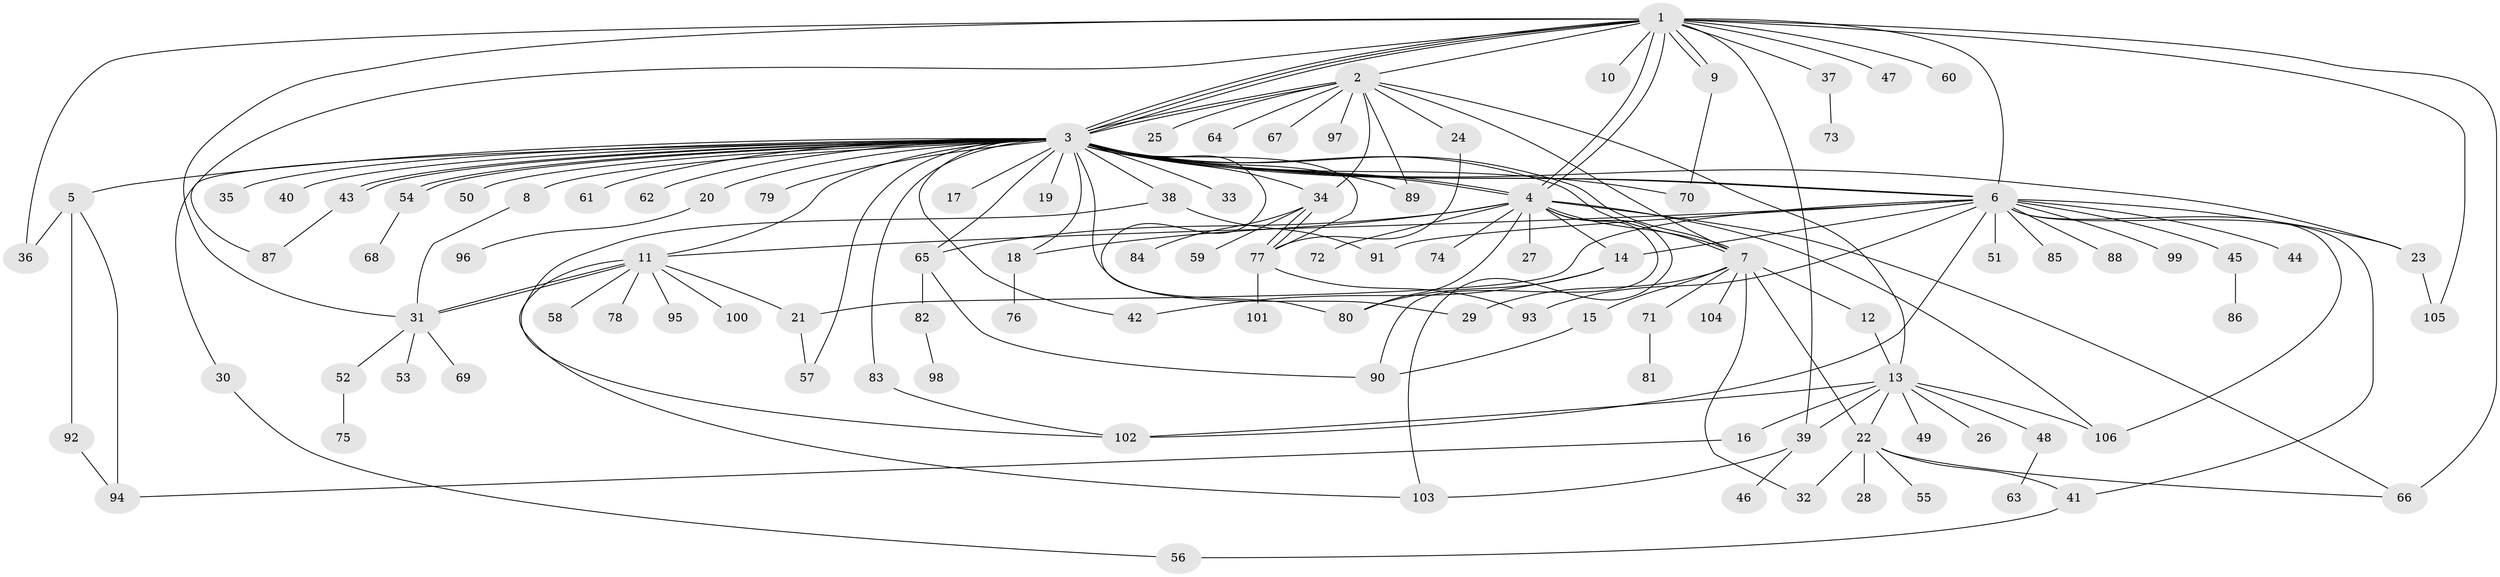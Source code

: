 // Generated by graph-tools (version 1.1) at 2025/50/03/09/25 03:50:01]
// undirected, 106 vertices, 164 edges
graph export_dot {
graph [start="1"]
  node [color=gray90,style=filled];
  1;
  2;
  3;
  4;
  5;
  6;
  7;
  8;
  9;
  10;
  11;
  12;
  13;
  14;
  15;
  16;
  17;
  18;
  19;
  20;
  21;
  22;
  23;
  24;
  25;
  26;
  27;
  28;
  29;
  30;
  31;
  32;
  33;
  34;
  35;
  36;
  37;
  38;
  39;
  40;
  41;
  42;
  43;
  44;
  45;
  46;
  47;
  48;
  49;
  50;
  51;
  52;
  53;
  54;
  55;
  56;
  57;
  58;
  59;
  60;
  61;
  62;
  63;
  64;
  65;
  66;
  67;
  68;
  69;
  70;
  71;
  72;
  73;
  74;
  75;
  76;
  77;
  78;
  79;
  80;
  81;
  82;
  83;
  84;
  85;
  86;
  87;
  88;
  89;
  90;
  91;
  92;
  93;
  94;
  95;
  96;
  97;
  98;
  99;
  100;
  101;
  102;
  103;
  104;
  105;
  106;
  1 -- 2;
  1 -- 3;
  1 -- 3;
  1 -- 3;
  1 -- 4;
  1 -- 4;
  1 -- 6;
  1 -- 9;
  1 -- 9;
  1 -- 10;
  1 -- 31;
  1 -- 36;
  1 -- 37;
  1 -- 39;
  1 -- 47;
  1 -- 60;
  1 -- 66;
  1 -- 87;
  1 -- 105;
  2 -- 3;
  2 -- 3;
  2 -- 7;
  2 -- 13;
  2 -- 24;
  2 -- 25;
  2 -- 34;
  2 -- 64;
  2 -- 67;
  2 -- 89;
  2 -- 97;
  3 -- 4;
  3 -- 4;
  3 -- 5;
  3 -- 6;
  3 -- 6;
  3 -- 7;
  3 -- 7;
  3 -- 8;
  3 -- 11;
  3 -- 17;
  3 -- 18;
  3 -- 19;
  3 -- 20;
  3 -- 23;
  3 -- 29;
  3 -- 30;
  3 -- 33;
  3 -- 34;
  3 -- 35;
  3 -- 38;
  3 -- 40;
  3 -- 42;
  3 -- 43;
  3 -- 43;
  3 -- 50;
  3 -- 54;
  3 -- 54;
  3 -- 57;
  3 -- 61;
  3 -- 62;
  3 -- 65;
  3 -- 70;
  3 -- 77;
  3 -- 79;
  3 -- 80;
  3 -- 83;
  3 -- 89;
  4 -- 7;
  4 -- 14;
  4 -- 18;
  4 -- 27;
  4 -- 65;
  4 -- 66;
  4 -- 72;
  4 -- 74;
  4 -- 80;
  4 -- 90;
  4 -- 103;
  4 -- 106;
  5 -- 36;
  5 -- 92;
  5 -- 94;
  6 -- 11;
  6 -- 14;
  6 -- 21;
  6 -- 23;
  6 -- 41;
  6 -- 44;
  6 -- 45;
  6 -- 51;
  6 -- 85;
  6 -- 88;
  6 -- 91;
  6 -- 93;
  6 -- 99;
  6 -- 102;
  6 -- 106;
  7 -- 12;
  7 -- 15;
  7 -- 22;
  7 -- 29;
  7 -- 32;
  7 -- 71;
  7 -- 104;
  8 -- 31;
  9 -- 70;
  11 -- 21;
  11 -- 31;
  11 -- 31;
  11 -- 58;
  11 -- 78;
  11 -- 95;
  11 -- 100;
  11 -- 103;
  12 -- 13;
  13 -- 16;
  13 -- 22;
  13 -- 26;
  13 -- 39;
  13 -- 48;
  13 -- 49;
  13 -- 102;
  13 -- 106;
  14 -- 42;
  14 -- 80;
  15 -- 90;
  16 -- 94;
  18 -- 76;
  20 -- 96;
  21 -- 57;
  22 -- 28;
  22 -- 32;
  22 -- 41;
  22 -- 55;
  22 -- 66;
  23 -- 105;
  24 -- 77;
  30 -- 56;
  31 -- 52;
  31 -- 53;
  31 -- 69;
  34 -- 59;
  34 -- 77;
  34 -- 77;
  34 -- 84;
  37 -- 73;
  38 -- 91;
  38 -- 102;
  39 -- 46;
  39 -- 103;
  41 -- 56;
  43 -- 87;
  45 -- 86;
  48 -- 63;
  52 -- 75;
  54 -- 68;
  65 -- 82;
  65 -- 90;
  71 -- 81;
  77 -- 93;
  77 -- 101;
  82 -- 98;
  83 -- 102;
  92 -- 94;
}
